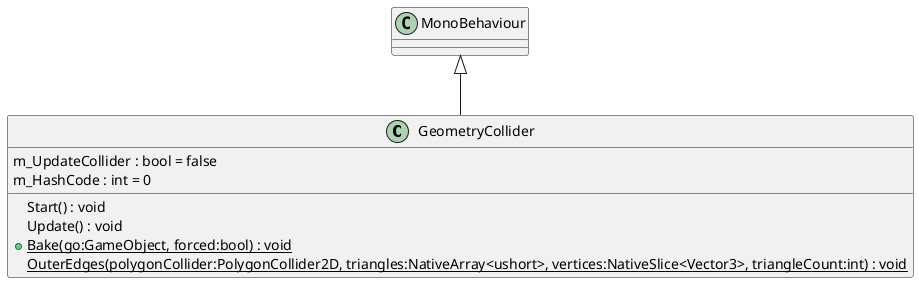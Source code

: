 @startuml
class GeometryCollider {
    m_UpdateCollider : bool = false
    m_HashCode : int = 0
    Start() : void
    Update() : void
    {static} + Bake(go:GameObject, forced:bool) : void
    {static} OuterEdges(polygonCollider:PolygonCollider2D, triangles:NativeArray<ushort>, vertices:NativeSlice<Vector3>, triangleCount:int) : void
}
MonoBehaviour <|-- GeometryCollider
@enduml
